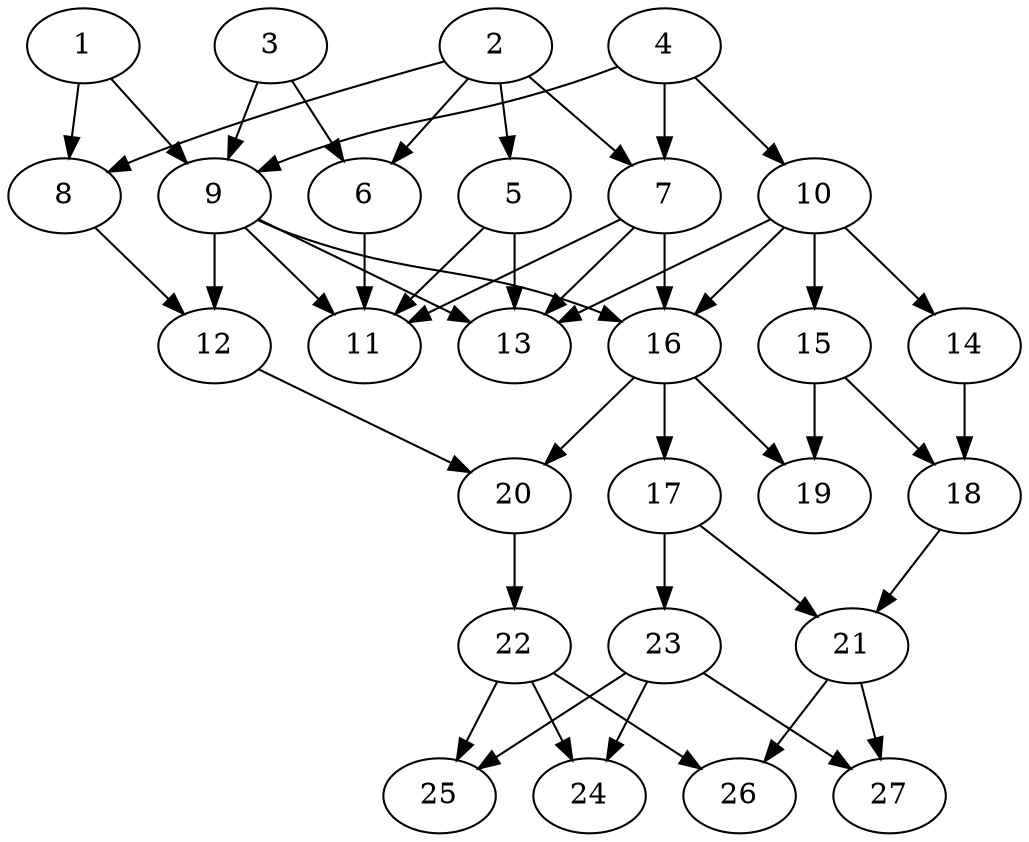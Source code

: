 // DAG (tier=2-normal, mode=data, n=27, ccr=0.430, fat=0.506, density=0.593, regular=0.471, jump=0.131, mindata=2097152, maxdata=16777216)
// DAG automatically generated by daggen at Sun Aug 24 16:33:33 2025
// /home/ermia/Project/Environments/daggen/bin/daggen --dot --ccr 0.430 --fat 0.506 --regular 0.471 --density 0.593 --jump 0.131 --mindata 2097152 --maxdata 16777216 -n 27 
digraph G {
  1 [size="424724386877525504", alpha="0.03", expect_size="212362193438762752"]
  1 -> 8 [size ="213676376195072"]
  1 -> 9 [size ="213676376195072"]
  2 [size="4528788560327141752832", alpha="0.17", expect_size="2264394280163570876416"]
  2 -> 5 [size ="2189834785390592"]
  2 -> 6 [size ="2189834785390592"]
  2 -> 7 [size ="2189834785390592"]
  2 -> 8 [size ="2189834785390592"]
  3 [size="301595488829388619776", alpha="0.13", expect_size="150797744414694309888"]
  3 -> 6 [size ="359782372343808"]
  3 -> 9 [size ="359782372343808"]
  4 [size="1594147151350845145088", alpha="0.01", expect_size="797073575675422572544"]
  4 -> 7 [size ="1091714114650112"]
  4 -> 9 [size ="1091714114650112"]
  4 -> 10 [size ="1091714114650112"]
  5 [size="751863093503459328000", alpha="0.08", expect_size="375931546751729664000"]
  5 -> 11 [size ="661478650675200"]
  5 -> 13 [size ="661478650675200"]
  6 [size="1180411001216500480", alpha="0.09", expect_size="590205500608250240"]
  6 -> 11 [size ="1081784284479488"]
  7 [size="40693953214489296896", alpha="0.17", expect_size="20346976607244648448"]
  7 -> 11 [size ="94647665819648"]
  7 -> 13 [size ="94647665819648"]
  7 -> 16 [size ="94647665819648"]
  8 [size="66853975062954176", alpha="0.03", expect_size="33426987531477088"]
  8 -> 12 [size ="2009905787568128"]
  9 [size="3354830255782332", alpha="0.02", expect_size="1677415127891166"]
  9 -> 11 [size ="105063297056768"]
  9 -> 12 [size ="105063297056768"]
  9 -> 13 [size ="105063297056768"]
  9 -> 16 [size ="105063297056768"]
  10 [size="1508176273544650240", alpha="0.02", expect_size="754088136772325120"]
  10 -> 13 [size ="1430133923643392"]
  10 -> 14 [size ="1430133923643392"]
  10 -> 15 [size ="1430133923643392"]
  10 -> 16 [size ="1430133923643392"]
  11 [size="2605576209375038537728", alpha="0.09", expect_size="1302788104687519268864"]
  12 [size="110572546155245424", alpha="0.08", expect_size="55286273077622712"]
  12 -> 20 [size ="1885927152549888"]
  13 [size="1164937270052614912", alpha="0.00", expect_size="582468635026307456"]
  14 [size="7045824813982289", alpha="0.04", expect_size="3522912406991144"]
  14 -> 18 [size ="118468653350912"]
  15 [size="35764242936070560", alpha="0.08", expect_size="17882121468035280"]
  15 -> 18 [size ="684923937619968"]
  15 -> 19 [size ="684923937619968"]
  16 [size="667880753302250112", alpha="0.07", expect_size="333940376651125056"]
  16 -> 17 [size ="253570876178432"]
  16 -> 19 [size ="253570876178432"]
  16 -> 20 [size ="253570876178432"]
  17 [size="21565192651464816", alpha="0.02", expect_size="10782596325732408"]
  17 -> 21 [size ="390632107409408"]
  17 -> 23 [size ="390632107409408"]
  18 [size="44091731607552000000", alpha="0.18", expect_size="22045865803776000000"]
  18 -> 21 [size ="99845406720000"]
  19 [size="1001143956798629120", alpha="0.05", expect_size="500571978399314560"]
  20 [size="3949747337337780224", alpha="0.03", expect_size="1974873668668890112"]
  20 -> 22 [size ="1533810701238272"]
  21 [size="1720600921833778184192", alpha="0.16", expect_size="860300460916889092096"]
  21 -> 26 [size ="1148709169528832"]
  21 -> 27 [size ="1148709169528832"]
  22 [size="16361788448829104", alpha="0.16", expect_size="8180894224414552"]
  22 -> 24 [size ="359672506744832"]
  22 -> 25 [size ="359672506744832"]
  22 -> 26 [size ="359672506744832"]
  23 [size="689892266870346612736", alpha="0.14", expect_size="344946133435173306368"]
  23 -> 24 [size ="624612740169728"]
  23 -> 25 [size ="624612740169728"]
  23 -> 27 [size ="624612740169728"]
  24 [size="4619361674466275885056", alpha="0.06", expect_size="2309680837233137942528"]
  25 [size="1513788969604956028928", alpha="0.15", expect_size="756894484802478014464"]
  26 [size="74534519867377776", alpha="0.04", expect_size="37267259933688888"]
  27 [size="2092741354561064704", alpha="0.06", expect_size="1046370677280532352"]
}